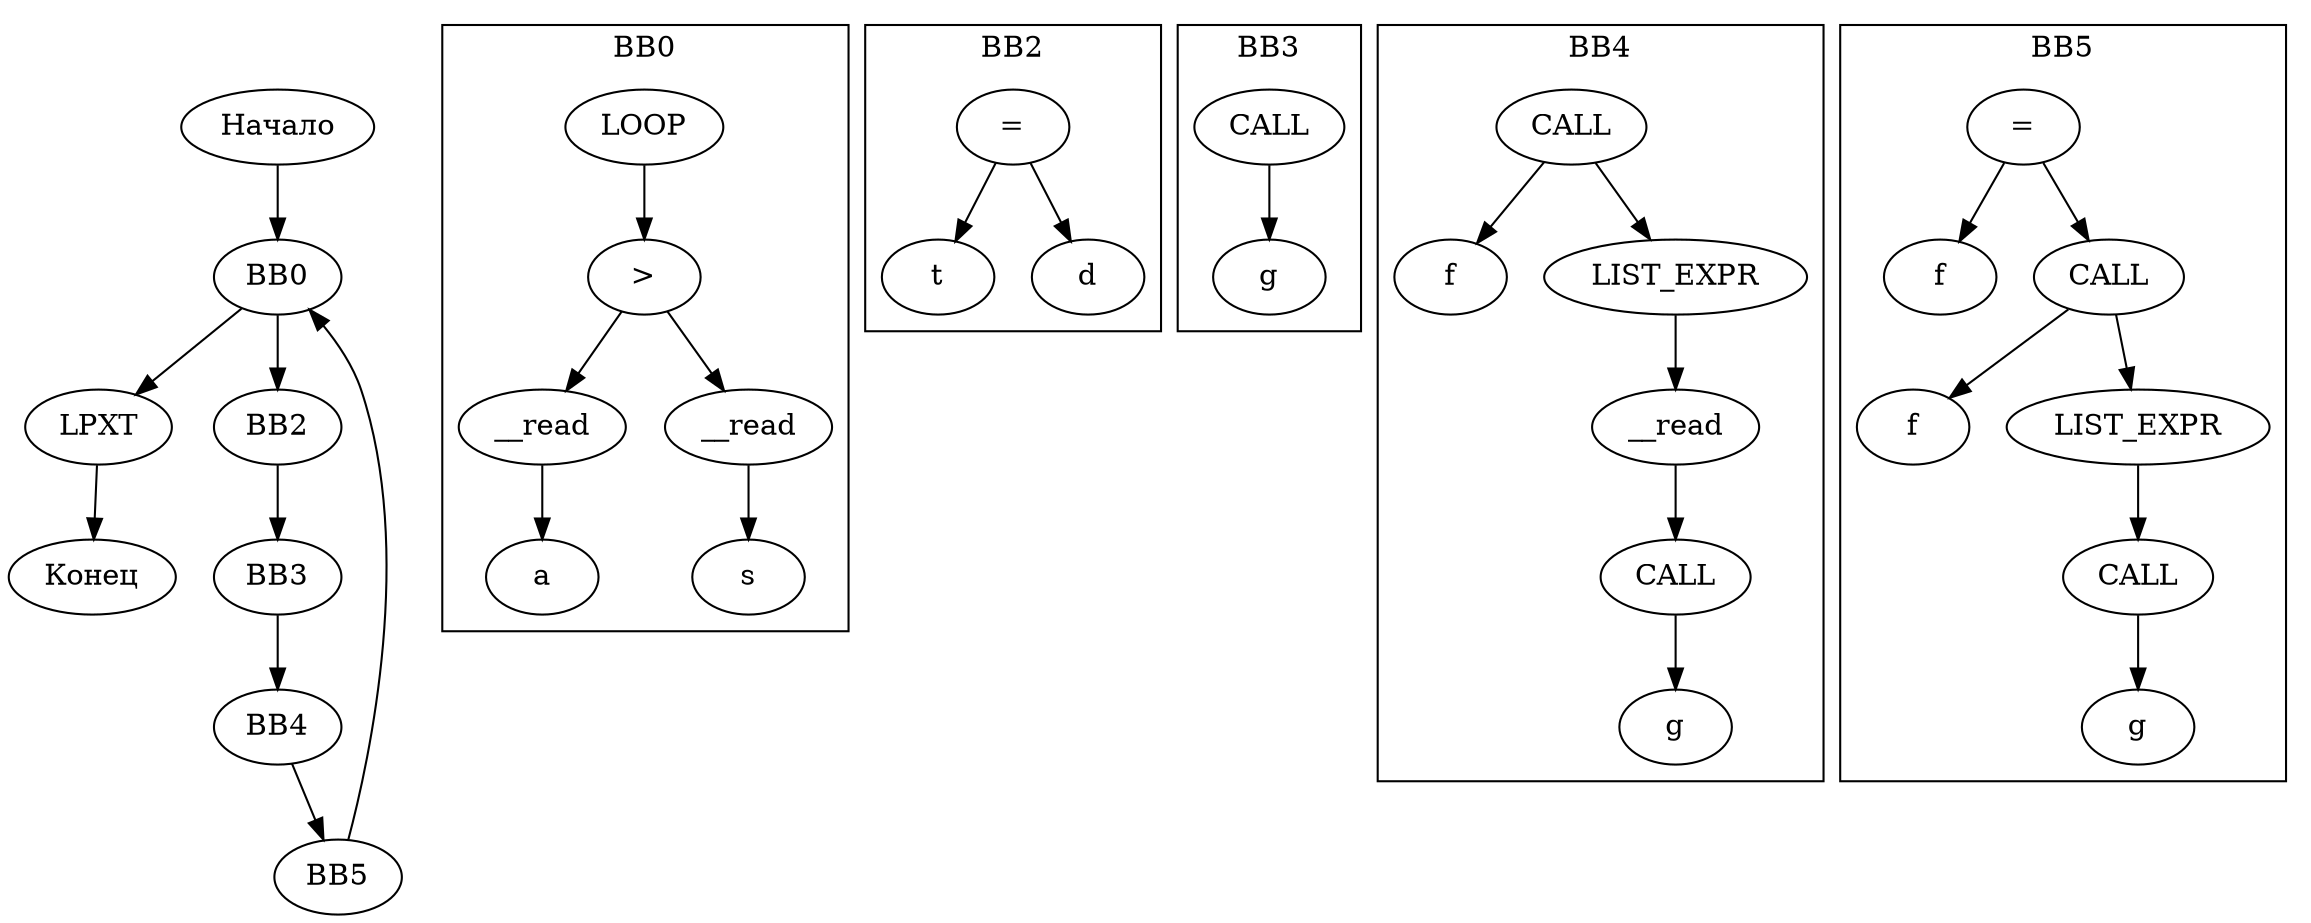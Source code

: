 digraph G {
    rankdir=TB;
    start [label="Начало"];
    end [label="Конец"];
    node0 [label="BB0"];
    node1 [label="LPXT"];
    node2 [label="BB2"];
    node3 [label="BB3"];
    node4 [label="BB4"];
    node5 [label="BB5"];
    node0 -> node2;
    node0 -> node1;
    node2 -> node3;
    node3 -> node4;
    node4 -> node5;
    node5 -> node0;
    start -> node0;
    node1 -> end;
subgraph cluster_0 {
    label="BB0";
    cluster_0_node4276771800 [label="LOOP"];
    cluster_0_node4276755576 [label=">"];
    cluster_0_node2500923353 [label="__read"];
    cluster_0_node4276755888 [label="a"];
    cluster_0_node2133914051 [label="__read"];
    cluster_0_node4276756512 [label="s"];
    cluster_0_node4276771800 -> cluster_0_node4276755576;
    cluster_0_node4276755576 -> cluster_0_node2500923353;
    cluster_0_node2500923353 -> cluster_0_node4276755888;
    cluster_0_node4276755576 -> cluster_0_node2133914051;
    cluster_0_node2133914051 -> cluster_0_node4276756512;
}
subgraph cluster_2 {
    label="BB2";
    cluster_2_node4276759008 [label="="];
    cluster_2_node4276758384 [label="t"];
    cluster_2_node4276759320 [label="d"];
    cluster_2_node4276759008 -> cluster_2_node4276758384;
    cluster_2_node4276759008 -> cluster_2_node4276759320;
}
subgraph cluster_3 {
    label="BB3";
    cluster_3_node4276770552 [label="CALL"];
    cluster_3_node4276770240 [label="g"];
    cluster_3_node4276770552 -> cluster_3_node4276770240;
}
subgraph cluster_4 {
    label="BB4";
    cluster_4_node4276771176 [label="CALL"];
    cluster_4_node4276769304 [label="f"];
    cluster_4_node4276770864 [label="LIST_EXPR"];
    cluster_4_node2128041010 [label="__read"];
    cluster_4_node4276770552 [label="CALL"];
    cluster_4_node4276770240 [label="g"];
    cluster_4_node4276771176 -> cluster_4_node4276769304;
    cluster_4_node4276771176 -> cluster_4_node4276770864;
    cluster_4_node4276770864 -> cluster_4_node2128041010;
    cluster_4_node2128041010 -> cluster_4_node4276770552;
    cluster_4_node4276770552 -> cluster_4_node4276770240;
}
subgraph cluster_5 {
    label="BB5";
    cluster_5_node4276771488 [label="="];
    cluster_5_node4276768368 [label="f"];
    cluster_5_node4276771176 [label="CALL"];
    cluster_5_node4276769304 [label="f"];
    cluster_5_node4276770864 [label="LIST_EXPR"];
    cluster_5_node4276770552 [label="CALL"];
    cluster_5_node4276770240 [label="g"];
    cluster_5_node4276771488 -> cluster_5_node4276768368;
    cluster_5_node4276771488 -> cluster_5_node4276771176;
    cluster_5_node4276771176 -> cluster_5_node4276769304;
    cluster_5_node4276771176 -> cluster_5_node4276770864;
    cluster_5_node4276770864 -> cluster_5_node4276770552;
    cluster_5_node4276770552 -> cluster_5_node4276770240;
}
}
